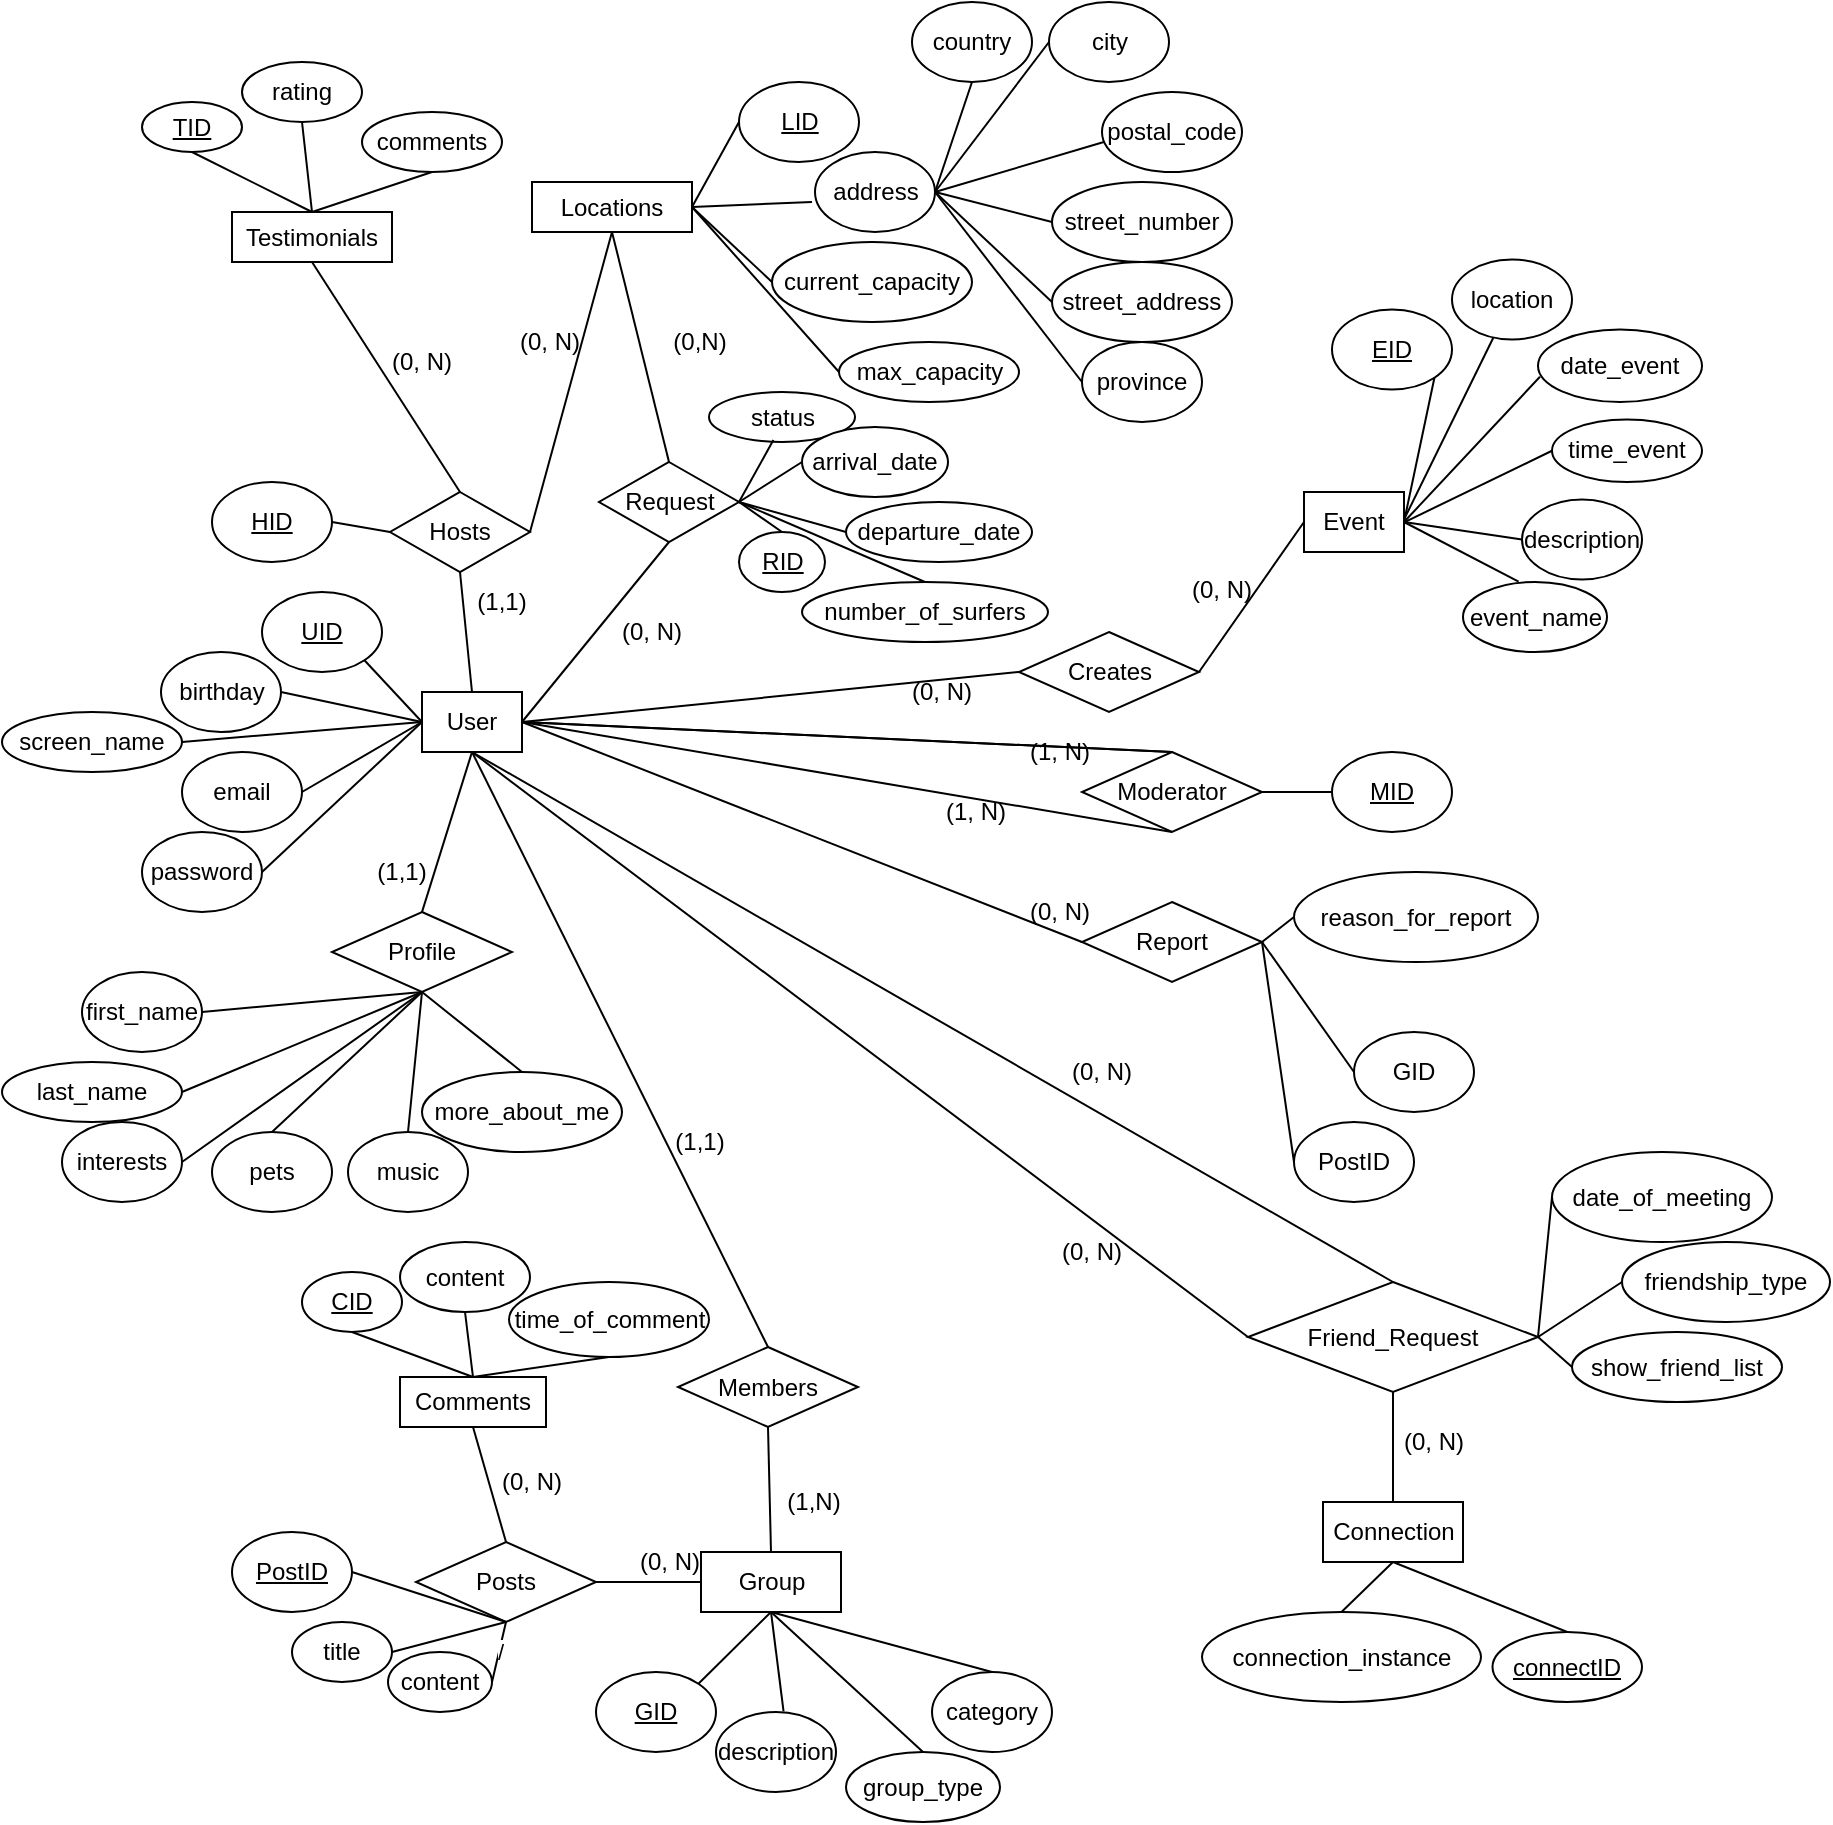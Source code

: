 <mxfile version="13.3.0" type="device"><diagram id="8YqoLV3buvxfe8l5wxrN" name="Page-1"><mxGraphModel dx="779" dy="412" grid="1" gridSize="10" guides="1" tooltips="1" connect="1" arrows="1" fold="1" page="1" pageScale="1" pageWidth="827" pageHeight="1169" math="0" shadow="0"><root><mxCell id="0"/><mxCell id="1" parent="0"/><mxCell id="iz74ZO_TneaZzvG2JPPe-1" value="User" style="rounded=0;whiteSpace=wrap;html=1;direction=west;" parent="1" vertex="1"><mxGeometry x="220" y="345" width="50" height="30" as="geometry"/></mxCell><mxCell id="iz74ZO_TneaZzvG2JPPe-2" value="&lt;u&gt;UID&lt;/u&gt;" style="ellipse;whiteSpace=wrap;html=1;" parent="1" vertex="1"><mxGeometry x="140" y="295" width="60" height="40" as="geometry"/></mxCell><mxCell id="iz74ZO_TneaZzvG2JPPe-3" value="password" style="ellipse;whiteSpace=wrap;html=1;" parent="1" vertex="1"><mxGeometry x="80" y="415" width="60" height="40" as="geometry"/></mxCell><mxCell id="iz74ZO_TneaZzvG2JPPe-5" value="email" style="ellipse;whiteSpace=wrap;html=1;" parent="1" vertex="1"><mxGeometry x="100" y="375" width="60" height="40" as="geometry"/></mxCell><mxCell id="iz74ZO_TneaZzvG2JPPe-6" value="birthday" style="ellipse;whiteSpace=wrap;html=1;" parent="1" vertex="1"><mxGeometry x="89.5" y="325" width="60" height="40" as="geometry"/></mxCell><mxCell id="iz74ZO_TneaZzvG2JPPe-7" value="screen_name" style="ellipse;whiteSpace=wrap;html=1;" parent="1" vertex="1"><mxGeometry x="10" y="355" width="90" height="30" as="geometry"/></mxCell><mxCell id="iz74ZO_TneaZzvG2JPPe-11" value="" style="endArrow=none;html=1;entryX=1;entryY=1;entryDx=0;entryDy=0;exitX=1;exitY=0.5;exitDx=0;exitDy=0;" parent="1" source="iz74ZO_TneaZzvG2JPPe-1" target="iz74ZO_TneaZzvG2JPPe-2" edge="1"><mxGeometry width="50" height="50" relative="1" as="geometry"><mxPoint x="109.5" y="-35" as="sourcePoint"/><mxPoint x="149.5" y="-85" as="targetPoint"/></mxGeometry></mxCell><mxCell id="iz74ZO_TneaZzvG2JPPe-13" value="" style="endArrow=none;html=1;entryX=1;entryY=0.5;entryDx=0;entryDy=0;exitX=1;exitY=0.5;exitDx=0;exitDy=0;" parent="1" source="iz74ZO_TneaZzvG2JPPe-1" target="iz74ZO_TneaZzvG2JPPe-7" edge="1"><mxGeometry width="50" height="50" relative="1" as="geometry"><mxPoint x="150" y="395" as="sourcePoint"/><mxPoint x="190" y="345" as="targetPoint"/></mxGeometry></mxCell><mxCell id="iz74ZO_TneaZzvG2JPPe-14" value="" style="endArrow=none;html=1;exitX=1;exitY=0.5;exitDx=0;exitDy=0;entryX=1;entryY=0.5;entryDx=0;entryDy=0;" parent="1" source="iz74ZO_TneaZzvG2JPPe-6" target="iz74ZO_TneaZzvG2JPPe-1" edge="1"><mxGeometry width="50" height="50" relative="1" as="geometry"><mxPoint x="210" y="465" as="sourcePoint"/><mxPoint x="260" y="415" as="targetPoint"/></mxGeometry></mxCell><mxCell id="iz74ZO_TneaZzvG2JPPe-15" value="" style="endArrow=none;html=1;exitX=1;exitY=0.5;exitDx=0;exitDy=0;entryX=1;entryY=0.5;entryDx=0;entryDy=0;" parent="1" source="iz74ZO_TneaZzvG2JPPe-3" target="iz74ZO_TneaZzvG2JPPe-1" edge="1"><mxGeometry width="50" height="50" relative="1" as="geometry"><mxPoint x="160" y="515" as="sourcePoint"/><mxPoint x="240" y="395" as="targetPoint"/></mxGeometry></mxCell><mxCell id="iz74ZO_TneaZzvG2JPPe-16" value="" style="endArrow=none;html=1;exitX=1;exitY=0.5;exitDx=0;exitDy=0;entryX=1;entryY=0.5;entryDx=0;entryDy=0;" parent="1" source="iz74ZO_TneaZzvG2JPPe-5" target="iz74ZO_TneaZzvG2JPPe-1" edge="1"><mxGeometry width="50" height="50" relative="1" as="geometry"><mxPoint x="150.0" y="445" as="sourcePoint"/><mxPoint x="240" y="395" as="targetPoint"/></mxGeometry></mxCell><mxCell id="iz74ZO_TneaZzvG2JPPe-17" value="Request" style="rhombus;whiteSpace=wrap;html=1;" parent="1" vertex="1"><mxGeometry x="308.5" y="230" width="70" height="40" as="geometry"/></mxCell><mxCell id="iz74ZO_TneaZzvG2JPPe-21" value="pets" style="ellipse;whiteSpace=wrap;html=1;" parent="1" vertex="1"><mxGeometry x="115" y="565" width="60" height="40" as="geometry"/></mxCell><mxCell id="iz74ZO_TneaZzvG2JPPe-22" value="interests" style="ellipse;whiteSpace=wrap;html=1;" parent="1" vertex="1"><mxGeometry x="40" y="560" width="60" height="40" as="geometry"/></mxCell><mxCell id="iz74ZO_TneaZzvG2JPPe-23" value="first_name" style="ellipse;whiteSpace=wrap;html=1;" parent="1" vertex="1"><mxGeometry x="50" y="485" width="60" height="40" as="geometry"/></mxCell><mxCell id="iz74ZO_TneaZzvG2JPPe-24" value="last_name" style="ellipse;whiteSpace=wrap;html=1;" parent="1" vertex="1"><mxGeometry x="10" y="530" width="90" height="30" as="geometry"/></mxCell><mxCell id="iz74ZO_TneaZzvG2JPPe-26" value="" style="endArrow=none;html=1;exitX=1;exitY=0.5;exitDx=0;exitDy=0;entryX=0.5;entryY=1;entryDx=0;entryDy=0;" parent="1" source="iz74ZO_TneaZzvG2JPPe-23" target="iz74ZO_TneaZzvG2JPPe-29" edge="1"><mxGeometry width="50" height="50" relative="1" as="geometry"><mxPoint x="190" y="695" as="sourcePoint"/><mxPoint x="155" y="560" as="targetPoint"/></mxGeometry></mxCell><mxCell id="iz74ZO_TneaZzvG2JPPe-27" value="" style="endArrow=none;html=1;exitX=0.5;exitY=0;exitDx=0;exitDy=0;entryX=0.5;entryY=1;entryDx=0;entryDy=0;" parent="1" source="iz74ZO_TneaZzvG2JPPe-21" target="iz74ZO_TneaZzvG2JPPe-29" edge="1"><mxGeometry width="50" height="50" relative="1" as="geometry"><mxPoint x="140" y="745" as="sourcePoint"/><mxPoint x="155" y="560" as="targetPoint"/></mxGeometry></mxCell><mxCell id="iz74ZO_TneaZzvG2JPPe-28" value="" style="endArrow=none;html=1;exitX=1;exitY=0.5;exitDx=0;exitDy=0;entryX=0.5;entryY=1;entryDx=0;entryDy=0;" parent="1" source="iz74ZO_TneaZzvG2JPPe-22" target="iz74ZO_TneaZzvG2JPPe-29" edge="1"><mxGeometry width="50" height="50" relative="1" as="geometry"><mxPoint x="130.0" y="675" as="sourcePoint"/><mxPoint x="155" y="560" as="targetPoint"/></mxGeometry></mxCell><mxCell id="iz74ZO_TneaZzvG2JPPe-29" value="Profile" style="rhombus;whiteSpace=wrap;html=1;" parent="1" vertex="1"><mxGeometry x="175" y="455" width="90" height="40" as="geometry"/></mxCell><mxCell id="iz74ZO_TneaZzvG2JPPe-30" value="more_about_me" style="ellipse;whiteSpace=wrap;html=1;" parent="1" vertex="1"><mxGeometry x="220" y="535" width="100" height="40" as="geometry"/></mxCell><mxCell id="iz74ZO_TneaZzvG2JPPe-31" value="music" style="ellipse;whiteSpace=wrap;html=1;" parent="1" vertex="1"><mxGeometry x="183" y="565" width="60" height="40" as="geometry"/></mxCell><mxCell id="iz74ZO_TneaZzvG2JPPe-32" value="" style="endArrow=none;html=1;exitX=0.5;exitY=0;exitDx=0;exitDy=0;entryX=0.5;entryY=1;entryDx=0;entryDy=0;" parent="1" source="iz74ZO_TneaZzvG2JPPe-30" target="iz74ZO_TneaZzvG2JPPe-29" edge="1"><mxGeometry width="50" height="50" relative="1" as="geometry"><mxPoint x="130" y="675" as="sourcePoint"/><mxPoint x="155" y="560" as="targetPoint"/></mxGeometry></mxCell><mxCell id="iz74ZO_TneaZzvG2JPPe-33" value="" style="endArrow=none;html=1;exitX=0.5;exitY=0;exitDx=0;exitDy=0;entryX=0.5;entryY=1;entryDx=0;entryDy=0;" parent="1" source="iz74ZO_TneaZzvG2JPPe-31" target="iz74ZO_TneaZzvG2JPPe-29" edge="1"><mxGeometry width="50" height="50" relative="1" as="geometry"><mxPoint x="140" y="685" as="sourcePoint"/><mxPoint x="155" y="560" as="targetPoint"/></mxGeometry></mxCell><mxCell id="iz74ZO_TneaZzvG2JPPe-35" value="" style="endArrow=none;html=1;exitX=1;exitY=0.5;exitDx=0;exitDy=0;entryX=0.5;entryY=1;entryDx=0;entryDy=0;" parent="1" source="iz74ZO_TneaZzvG2JPPe-24" target="iz74ZO_TneaZzvG2JPPe-29" edge="1"><mxGeometry width="50" height="50" relative="1" as="geometry"><mxPoint x="150" y="545" as="sourcePoint"/><mxPoint x="155" y="560" as="targetPoint"/></mxGeometry></mxCell><mxCell id="iz74ZO_TneaZzvG2JPPe-37" value="" style="endArrow=none;html=1;entryX=0.5;entryY=0;entryDx=0;entryDy=0;exitX=0.5;exitY=0;exitDx=0;exitDy=0;" parent="1" source="iz74ZO_TneaZzvG2JPPe-29" target="iz74ZO_TneaZzvG2JPPe-1" edge="1"><mxGeometry width="50" height="50" relative="1" as="geometry"><mxPoint x="430" y="425" as="sourcePoint"/><mxPoint x="480" y="375" as="targetPoint"/></mxGeometry></mxCell><mxCell id="iz74ZO_TneaZzvG2JPPe-47" value="Hosts" style="rhombus;whiteSpace=wrap;html=1;" parent="1" vertex="1"><mxGeometry x="204" y="245" width="70" height="40" as="geometry"/></mxCell><mxCell id="iz74ZO_TneaZzvG2JPPe-49" value="Locations" style="rounded=0;whiteSpace=wrap;html=1;direction=west;" parent="1" vertex="1"><mxGeometry x="275" y="90" width="80" height="25" as="geometry"/></mxCell><mxCell id="iz74ZO_TneaZzvG2JPPe-50" value="(0, N)" style="text;html=1;strokeColor=none;fillColor=none;align=center;verticalAlign=middle;whiteSpace=wrap;rounded=0;" parent="1" vertex="1"><mxGeometry x="263.5" y="160" width="40" height="20" as="geometry"/></mxCell><mxCell id="iz74ZO_TneaZzvG2JPPe-51" value="(1,1)" style="text;html=1;strokeColor=none;fillColor=none;align=center;verticalAlign=middle;whiteSpace=wrap;rounded=0;" parent="1" vertex="1"><mxGeometry x="190" y="425" width="40" height="20" as="geometry"/></mxCell><mxCell id="iz74ZO_TneaZzvG2JPPe-52" value="&lt;u&gt;LID&lt;br&gt;&lt;/u&gt;" style="ellipse;whiteSpace=wrap;html=1;" parent="1" vertex="1"><mxGeometry x="378.5" y="40" width="60" height="40" as="geometry"/></mxCell><mxCell id="iz74ZO_TneaZzvG2JPPe-54" value="address" style="ellipse;whiteSpace=wrap;html=1;" parent="1" vertex="1"><mxGeometry x="416.5" y="75" width="60" height="40" as="geometry"/></mxCell><mxCell id="iz74ZO_TneaZzvG2JPPe-55" value="city" style="ellipse;whiteSpace=wrap;html=1;" parent="1" vertex="1"><mxGeometry x="533.5" width="60" height="40" as="geometry"/></mxCell><mxCell id="iz74ZO_TneaZzvG2JPPe-56" value="postal_code" style="ellipse;whiteSpace=wrap;html=1;" parent="1" vertex="1"><mxGeometry x="560" y="45" width="70" height="40" as="geometry"/></mxCell><mxCell id="iz74ZO_TneaZzvG2JPPe-57" value="current_capacity" style="ellipse;whiteSpace=wrap;html=1;" parent="1" vertex="1"><mxGeometry x="395" y="120" width="100" height="40" as="geometry"/></mxCell><mxCell id="iz74ZO_TneaZzvG2JPPe-59" value="Testimonials" style="rounded=0;whiteSpace=wrap;html=1;direction=west;" parent="1" vertex="1"><mxGeometry x="125" y="105" width="80" height="25" as="geometry"/></mxCell><mxCell id="iz74ZO_TneaZzvG2JPPe-60" value="max_capacity" style="ellipse;whiteSpace=wrap;html=1;" parent="1" vertex="1"><mxGeometry x="428.5" y="170" width="90" height="30" as="geometry"/></mxCell><mxCell id="iz74ZO_TneaZzvG2JPPe-61" value="province" style="ellipse;whiteSpace=wrap;html=1;" parent="1" vertex="1"><mxGeometry x="550" y="170" width="60" height="40" as="geometry"/></mxCell><mxCell id="iz74ZO_TneaZzvG2JPPe-62" value="street_address" style="ellipse;whiteSpace=wrap;html=1;" parent="1" vertex="1"><mxGeometry x="535" y="130" width="90" height="40" as="geometry"/></mxCell><mxCell id="iz74ZO_TneaZzvG2JPPe-63" value="street_number" style="ellipse;whiteSpace=wrap;html=1;" parent="1" vertex="1"><mxGeometry x="535" y="90" width="90" height="40" as="geometry"/></mxCell><mxCell id="iz74ZO_TneaZzvG2JPPe-64" value="" style="endArrow=none;html=1;entryX=0;entryY=0.5;entryDx=0;entryDy=0;exitX=1;exitY=0.5;exitDx=0;exitDy=0;" parent="1" source="iz74ZO_TneaZzvG2JPPe-54" target="iz74ZO_TneaZzvG2JPPe-55" edge="1"><mxGeometry width="50" height="50" relative="1" as="geometry"><mxPoint x="490" y="135" as="sourcePoint"/><mxPoint x="385" y="130" as="targetPoint"/></mxGeometry></mxCell><mxCell id="iz74ZO_TneaZzvG2JPPe-65" value="" style="endArrow=none;html=1;exitX=0;exitY=0.5;exitDx=0;exitDy=0;entryX=1;entryY=0.5;entryDx=0;entryDy=0;" parent="1" source="iz74ZO_TneaZzvG2JPPe-63" target="iz74ZO_TneaZzvG2JPPe-54" edge="1"><mxGeometry width="50" height="50" relative="1" as="geometry"><mxPoint x="410" y="210" as="sourcePoint"/><mxPoint x="475" y="100" as="targetPoint"/></mxGeometry></mxCell><mxCell id="iz74ZO_TneaZzvG2JPPe-66" value="" style="endArrow=none;html=1;exitX=0.013;exitY=0.626;exitDx=0;exitDy=0;entryX=1;entryY=0.5;entryDx=0;entryDy=0;exitPerimeter=0;" parent="1" source="iz74ZO_TneaZzvG2JPPe-56" target="iz74ZO_TneaZzvG2JPPe-54" edge="1"><mxGeometry width="50" height="50" relative="1" as="geometry"><mxPoint x="410" y="160" as="sourcePoint"/><mxPoint x="490" y="135" as="targetPoint"/></mxGeometry></mxCell><mxCell id="iz74ZO_TneaZzvG2JPPe-70" value="" style="endArrow=none;html=1;exitX=1;exitY=0.5;exitDx=0;exitDy=0;entryX=0;entryY=0.5;entryDx=0;entryDy=0;" parent="1" source="iz74ZO_TneaZzvG2JPPe-54" target="iz74ZO_TneaZzvG2JPPe-62" edge="1"><mxGeometry width="50" height="50" relative="1" as="geometry"><mxPoint x="410" y="210" as="sourcePoint"/><mxPoint x="490" y="135" as="targetPoint"/></mxGeometry></mxCell><mxCell id="iz74ZO_TneaZzvG2JPPe-71" value="" style="endArrow=none;html=1;exitX=1;exitY=0.5;exitDx=0;exitDy=0;entryX=0;entryY=0.5;entryDx=0;entryDy=0;" parent="1" source="iz74ZO_TneaZzvG2JPPe-54" target="iz74ZO_TneaZzvG2JPPe-61" edge="1"><mxGeometry width="50" height="50" relative="1" as="geometry"><mxPoint x="410" y="210" as="sourcePoint"/><mxPoint x="490" y="135" as="targetPoint"/></mxGeometry></mxCell><mxCell id="iz74ZO_TneaZzvG2JPPe-72" value="" style="endArrow=none;html=1;exitX=0;exitY=0.5;exitDx=0;exitDy=0;" parent="1" source="iz74ZO_TneaZzvG2JPPe-49" edge="1"><mxGeometry width="50" height="50" relative="1" as="geometry"><mxPoint x="345" y="150" as="sourcePoint"/><mxPoint x="415" y="100" as="targetPoint"/></mxGeometry></mxCell><mxCell id="iz74ZO_TneaZzvG2JPPe-73" value="" style="endArrow=none;html=1;exitX=0;exitY=0.5;exitDx=0;exitDy=0;entryX=0;entryY=0.5;entryDx=0;entryDy=0;" parent="1" source="iz74ZO_TneaZzvG2JPPe-49" target="iz74ZO_TneaZzvG2JPPe-52" edge="1"><mxGeometry width="50" height="50" relative="1" as="geometry"><mxPoint x="345" y="150" as="sourcePoint"/><mxPoint x="415" y="100" as="targetPoint"/></mxGeometry></mxCell><mxCell id="iz74ZO_TneaZzvG2JPPe-75" value="" style="endArrow=none;html=1;exitX=0;exitY=0.5;exitDx=0;exitDy=0;entryX=0;entryY=0.5;entryDx=0;entryDy=0;" parent="1" source="iz74ZO_TneaZzvG2JPPe-49" target="iz74ZO_TneaZzvG2JPPe-57" edge="1"><mxGeometry width="50" height="50" relative="1" as="geometry"><mxPoint x="345" y="150" as="sourcePoint"/><mxPoint x="415" y="100" as="targetPoint"/></mxGeometry></mxCell><mxCell id="iz74ZO_TneaZzvG2JPPe-76" value="" style="endArrow=none;html=1;exitX=0;exitY=0.5;exitDx=0;exitDy=0;entryX=0;entryY=0.5;entryDx=0;entryDy=0;" parent="1" source="iz74ZO_TneaZzvG2JPPe-49" target="iz74ZO_TneaZzvG2JPPe-60" edge="1"><mxGeometry width="50" height="50" relative="1" as="geometry"><mxPoint x="345" y="150" as="sourcePoint"/><mxPoint x="377" y="200" as="targetPoint"/></mxGeometry></mxCell><mxCell id="iz74ZO_TneaZzvG2JPPe-77" value="" style="endArrow=none;html=1;exitX=1;exitY=0.5;exitDx=0;exitDy=0;entryX=0.5;entryY=0;entryDx=0;entryDy=0;" parent="1" source="iz74ZO_TneaZzvG2JPPe-47" target="iz74ZO_TneaZzvG2JPPe-49" edge="1"><mxGeometry width="50" height="50" relative="1" as="geometry"><mxPoint x="479.5" y="-135" as="sourcePoint"/><mxPoint x="529.5" y="-185" as="targetPoint"/></mxGeometry></mxCell><mxCell id="iz74ZO_TneaZzvG2JPPe-78" value="" style="endArrow=none;html=1;exitX=0.5;exitY=1;exitDx=0;exitDy=0;entryX=0.5;entryY=1;entryDx=0;entryDy=0;" parent="1" source="iz74ZO_TneaZzvG2JPPe-1" target="iz74ZO_TneaZzvG2JPPe-47" edge="1"><mxGeometry width="50" height="50" relative="1" as="geometry"><mxPoint x="289.5" y="-335" as="sourcePoint"/><mxPoint x="339.5" y="-385" as="targetPoint"/></mxGeometry></mxCell><mxCell id="iz74ZO_TneaZzvG2JPPe-86" value="" style="endArrow=none;html=1;entryX=0.5;entryY=0;entryDx=0;entryDy=0;exitX=0.5;exitY=0;exitDx=0;exitDy=0;" parent="1" source="iz74ZO_TneaZzvG2JPPe-47" target="iz74ZO_TneaZzvG2JPPe-59" edge="1"><mxGeometry width="50" height="50" relative="1" as="geometry"><mxPoint x="180" y="180" as="sourcePoint"/><mxPoint x="230" y="130" as="targetPoint"/></mxGeometry></mxCell><mxCell id="iz74ZO_TneaZzvG2JPPe-87" value="(0, N)" style="text;html=1;strokeColor=none;fillColor=none;align=center;verticalAlign=middle;whiteSpace=wrap;rounded=0;" parent="1" vertex="1"><mxGeometry x="200" y="170" width="40" height="20" as="geometry"/></mxCell><mxCell id="iz74ZO_TneaZzvG2JPPe-88" value="" style="endArrow=none;html=1;exitX=0.5;exitY=1;exitDx=0;exitDy=0;entryX=0.5;entryY=1;entryDx=0;entryDy=0;" parent="1" source="iz74ZO_TneaZzvG2JPPe-59" target="iz74ZO_TneaZzvG2JPPe-92" edge="1"><mxGeometry width="50" height="50" relative="1" as="geometry"><mxPoint x="340" y="35" as="sourcePoint"/><mxPoint x="390" y="-15" as="targetPoint"/></mxGeometry></mxCell><mxCell id="iz74ZO_TneaZzvG2JPPe-91" value="comments" style="ellipse;whiteSpace=wrap;html=1;" parent="1" vertex="1"><mxGeometry x="190" y="55" width="70" height="30" as="geometry"/></mxCell><mxCell id="iz74ZO_TneaZzvG2JPPe-92" value="rating" style="ellipse;whiteSpace=wrap;html=1;" parent="1" vertex="1"><mxGeometry x="130" y="30" width="60" height="30" as="geometry"/></mxCell><mxCell id="iz74ZO_TneaZzvG2JPPe-93" value="&lt;u&gt;TID&lt;/u&gt;" style="ellipse;whiteSpace=wrap;html=1;" parent="1" vertex="1"><mxGeometry x="80" y="50" width="50" height="25" as="geometry"/></mxCell><mxCell id="iz74ZO_TneaZzvG2JPPe-94" value="" style="endArrow=none;html=1;exitX=0.5;exitY=1;exitDx=0;exitDy=0;entryX=0.5;entryY=1;entryDx=0;entryDy=0;" parent="1" source="iz74ZO_TneaZzvG2JPPe-59" target="iz74ZO_TneaZzvG2JPPe-93" edge="1"><mxGeometry width="50" height="50" relative="1" as="geometry"><mxPoint x="340" y="35" as="sourcePoint"/><mxPoint x="390" y="-15" as="targetPoint"/></mxGeometry></mxCell><mxCell id="iz74ZO_TneaZzvG2JPPe-95" value="" style="endArrow=none;html=1;exitX=0.5;exitY=1;exitDx=0;exitDy=0;entryX=0.5;entryY=1;entryDx=0;entryDy=0;" parent="1" source="iz74ZO_TneaZzvG2JPPe-59" target="iz74ZO_TneaZzvG2JPPe-91" edge="1"><mxGeometry width="50" height="50" relative="1" as="geometry"><mxPoint x="340" y="35" as="sourcePoint"/><mxPoint x="390" y="-15" as="targetPoint"/></mxGeometry></mxCell><mxCell id="iz74ZO_TneaZzvG2JPPe-96" value="" style="endArrow=none;html=1;exitX=0.5;exitY=0;exitDx=0;exitDy=0;entryX=0.5;entryY=0;entryDx=0;entryDy=0;" parent="1" source="iz74ZO_TneaZzvG2JPPe-17" target="iz74ZO_TneaZzvG2JPPe-49" edge="1"><mxGeometry width="50" height="50" relative="1" as="geometry"><mxPoint x="519.5" y="120" as="sourcePoint"/><mxPoint x="569.5" y="70" as="targetPoint"/></mxGeometry></mxCell><mxCell id="iz74ZO_TneaZzvG2JPPe-97" value="" style="endArrow=none;html=1;exitX=0;exitY=0.5;exitDx=0;exitDy=0;entryX=0.5;entryY=1;entryDx=0;entryDy=0;" parent="1" source="iz74ZO_TneaZzvG2JPPe-1" target="iz74ZO_TneaZzvG2JPPe-17" edge="1"><mxGeometry width="50" height="50" relative="1" as="geometry"><mxPoint x="220" y="370" as="sourcePoint"/><mxPoint x="524.5" y="-97.5" as="targetPoint"/></mxGeometry></mxCell><mxCell id="iz74ZO_TneaZzvG2JPPe-98" value="(0,N)" style="text;html=1;strokeColor=none;fillColor=none;align=center;verticalAlign=middle;whiteSpace=wrap;rounded=0;" parent="1" vertex="1"><mxGeometry x="338.5" y="160" width="40" height="20" as="geometry"/></mxCell><mxCell id="iz74ZO_TneaZzvG2JPPe-99" value="(0, N)" style="text;html=1;strokeColor=none;fillColor=none;align=center;verticalAlign=middle;whiteSpace=wrap;rounded=0;" parent="1" vertex="1"><mxGeometry x="315" y="305" width="40" height="20" as="geometry"/></mxCell><mxCell id="iz74ZO_TneaZzvG2JPPe-100" value="&lt;u&gt;RID&lt;br&gt;&lt;/u&gt;" style="ellipse;whiteSpace=wrap;html=1;" parent="1" vertex="1"><mxGeometry x="378.5" y="265" width="43" height="30" as="geometry"/></mxCell><mxCell id="iz74ZO_TneaZzvG2JPPe-101" value="GID" style="ellipse;whiteSpace=wrap;html=1;" parent="1" vertex="1"><mxGeometry x="686" y="515" width="60" height="40" as="geometry"/></mxCell><mxCell id="iz74ZO_TneaZzvG2JPPe-102" value="number_of_surfers" style="ellipse;whiteSpace=wrap;html=1;" parent="1" vertex="1"><mxGeometry x="410" y="290" width="123" height="30" as="geometry"/></mxCell><mxCell id="iz74ZO_TneaZzvG2JPPe-103" value="status" style="ellipse;whiteSpace=wrap;html=1;" parent="1" vertex="1"><mxGeometry x="363.5" y="195" width="73" height="25" as="geometry"/></mxCell><mxCell id="iz74ZO_TneaZzvG2JPPe-104" value="departure_date" style="ellipse;whiteSpace=wrap;html=1;" parent="1" vertex="1"><mxGeometry x="432" y="250" width="93" height="30" as="geometry"/></mxCell><mxCell id="iz74ZO_TneaZzvG2JPPe-105" value="arrival_date" style="ellipse;whiteSpace=wrap;html=1;" parent="1" vertex="1"><mxGeometry x="410" y="212.5" width="73" height="35" as="geometry"/></mxCell><mxCell id="iz74ZO_TneaZzvG2JPPe-106" value="" style="endArrow=none;html=1;entryX=0;entryY=0.5;entryDx=0;entryDy=0;exitX=1;exitY=0.5;exitDx=0;exitDy=0;" parent="1" source="iz74ZO_TneaZzvG2JPPe-17" target="iz74ZO_TneaZzvG2JPPe-105" edge="1"><mxGeometry width="50" height="50" relative="1" as="geometry"><mxPoint x="376" y="230" as="sourcePoint"/><mxPoint x="493.5" y="255" as="targetPoint"/></mxGeometry></mxCell><mxCell id="iz74ZO_TneaZzvG2JPPe-107" value="" style="endArrow=none;html=1;exitX=1;exitY=0.5;exitDx=0;exitDy=0;entryX=0;entryY=0.5;entryDx=0;entryDy=0;" parent="1" source="iz74ZO_TneaZzvG2JPPe-17" target="iz74ZO_TneaZzvG2JPPe-104" edge="1"><mxGeometry width="50" height="50" relative="1" as="geometry"><mxPoint x="463.5" y="152.5" as="sourcePoint"/><mxPoint x="493.5" y="255" as="targetPoint"/></mxGeometry></mxCell><mxCell id="iz74ZO_TneaZzvG2JPPe-108" value="" style="endArrow=none;html=1;exitX=1;exitY=0.5;exitDx=0;exitDy=0;entryX=0.5;entryY=0;entryDx=0;entryDy=0;" parent="1" source="iz74ZO_TneaZzvG2JPPe-17" target="iz74ZO_TneaZzvG2JPPe-102" edge="1"><mxGeometry width="50" height="50" relative="1" as="geometry"><mxPoint x="463.5" y="152.5" as="sourcePoint"/><mxPoint x="493.5" y="255" as="targetPoint"/></mxGeometry></mxCell><mxCell id="iz74ZO_TneaZzvG2JPPe-109" value="" style="endArrow=none;html=1;exitX=1;exitY=0.5;exitDx=0;exitDy=0;entryX=0.5;entryY=0;entryDx=0;entryDy=0;" parent="1" source="iz74ZO_TneaZzvG2JPPe-17" target="iz74ZO_TneaZzvG2JPPe-100" edge="1"><mxGeometry width="50" height="50" relative="1" as="geometry"><mxPoint x="463.5" y="152.5" as="sourcePoint"/><mxPoint x="493.5" y="255" as="targetPoint"/></mxGeometry></mxCell><mxCell id="iz74ZO_TneaZzvG2JPPe-113" value="" style="endArrow=none;html=1;exitX=1;exitY=0.5;exitDx=0;exitDy=0;entryX=0.441;entryY=0.962;entryDx=0;entryDy=0;entryPerimeter=0;" parent="1" source="iz74ZO_TneaZzvG2JPPe-17" target="iz74ZO_TneaZzvG2JPPe-103" edge="1"><mxGeometry width="50" height="50" relative="1" as="geometry"><mxPoint x="463.5" y="152.5" as="sourcePoint"/><mxPoint x="493.5" y="255" as="targetPoint"/></mxGeometry></mxCell><mxCell id="iz74ZO_TneaZzvG2JPPe-119" value="(1,1)" style="text;html=1;strokeColor=none;fillColor=none;align=center;verticalAlign=middle;whiteSpace=wrap;rounded=0;" parent="1" vertex="1"><mxGeometry x="240" y="290" width="40" height="20" as="geometry"/></mxCell><mxCell id="iz74ZO_TneaZzvG2JPPe-126" value="&lt;u&gt;EID&lt;/u&gt;" style="ellipse;whiteSpace=wrap;html=1;" parent="1" vertex="1"><mxGeometry x="675" y="153.75" width="60" height="40" as="geometry"/></mxCell><mxCell id="iz74ZO_TneaZzvG2JPPe-127" value="date_event" style="ellipse;whiteSpace=wrap;html=1;" parent="1" vertex="1"><mxGeometry x="778" y="163.75" width="82" height="36.25" as="geometry"/></mxCell><mxCell id="iz74ZO_TneaZzvG2JPPe-128" value="description" style="ellipse;whiteSpace=wrap;html=1;" parent="1" vertex="1"><mxGeometry x="770" y="248.75" width="60" height="40" as="geometry"/></mxCell><mxCell id="iz74ZO_TneaZzvG2JPPe-129" value="location" style="ellipse;whiteSpace=wrap;html=1;" parent="1" vertex="1"><mxGeometry x="735" y="128.75" width="60" height="40" as="geometry"/></mxCell><mxCell id="iz74ZO_TneaZzvG2JPPe-130" value="time_event" style="ellipse;whiteSpace=wrap;html=1;" parent="1" vertex="1"><mxGeometry x="785" y="208.75" width="75" height="31.25" as="geometry"/></mxCell><mxCell id="iz74ZO_TneaZzvG2JPPe-131" value="" style="endArrow=none;html=1;entryX=1;entryY=1;entryDx=0;entryDy=0;exitX=0;exitY=0.5;exitDx=0;exitDy=0;" parent="1" source="L9S63EaqobGm0liOV_Sg-34" target="iz74ZO_TneaZzvG2JPPe-126" edge="1"><mxGeometry width="50" height="50" relative="1" as="geometry"><mxPoint x="750" y="258.75" as="sourcePoint"/><mxPoint x="688" y="183.75" as="targetPoint"/></mxGeometry></mxCell><mxCell id="iz74ZO_TneaZzvG2JPPe-132" value="" style="endArrow=none;html=1;exitX=0.016;exitY=0.487;exitDx=0;exitDy=0;exitPerimeter=0;" parent="1" source="L9S63EaqobGm0liOV_Sg-34" target="iz74ZO_TneaZzvG2JPPe-129" edge="1"><mxGeometry width="50" height="50" relative="1" as="geometry"><mxPoint x="750" y="258.75" as="sourcePoint"/><mxPoint x="688" y="183.75" as="targetPoint"/></mxGeometry></mxCell><mxCell id="iz74ZO_TneaZzvG2JPPe-133" value="" style="endArrow=none;html=1;entryX=0.012;entryY=0.652;entryDx=0;entryDy=0;exitX=0;exitY=0.5;exitDx=0;exitDy=0;entryPerimeter=0;" parent="1" source="L9S63EaqobGm0liOV_Sg-34" target="iz74ZO_TneaZzvG2JPPe-127" edge="1"><mxGeometry width="50" height="50" relative="1" as="geometry"><mxPoint x="750" y="258.75" as="sourcePoint"/><mxPoint x="688" y="183.75" as="targetPoint"/></mxGeometry></mxCell><mxCell id="iz74ZO_TneaZzvG2JPPe-134" value="" style="endArrow=none;html=1;entryX=0;entryY=0.5;entryDx=0;entryDy=0;exitX=0.024;exitY=0.474;exitDx=0;exitDy=0;exitPerimeter=0;" parent="1" source="L9S63EaqobGm0liOV_Sg-34" target="iz74ZO_TneaZzvG2JPPe-130" edge="1"><mxGeometry width="50" height="50" relative="1" as="geometry"><mxPoint x="750" y="258.75" as="sourcePoint"/><mxPoint x="688" y="183.75" as="targetPoint"/></mxGeometry></mxCell><mxCell id="iz74ZO_TneaZzvG2JPPe-136" value="" style="endArrow=none;html=1;entryX=0;entryY=0.5;entryDx=0;entryDy=0;exitX=0;exitY=0.5;exitDx=0;exitDy=0;" parent="1" source="L9S63EaqobGm0liOV_Sg-34" target="iz74ZO_TneaZzvG2JPPe-128" edge="1"><mxGeometry width="50" height="50" relative="1" as="geometry"><mxPoint x="740" y="259" as="sourcePoint"/><mxPoint x="688" y="183.75" as="targetPoint"/></mxGeometry></mxCell><mxCell id="iz74ZO_TneaZzvG2JPPe-140" value="&lt;u&gt;GID&lt;/u&gt;" style="ellipse;whiteSpace=wrap;html=1;" parent="1" vertex="1"><mxGeometry x="307" y="835" width="60" height="40" as="geometry"/></mxCell><mxCell id="iz74ZO_TneaZzvG2JPPe-141" value="category" style="ellipse;whiteSpace=wrap;html=1;" parent="1" vertex="1"><mxGeometry x="475" y="835" width="60" height="40" as="geometry"/></mxCell><mxCell id="iz74ZO_TneaZzvG2JPPe-142" value="group_type" style="ellipse;whiteSpace=wrap;html=1;" parent="1" vertex="1"><mxGeometry x="432" y="875" width="77" height="35" as="geometry"/></mxCell><mxCell id="iz74ZO_TneaZzvG2JPPe-143" value="description" style="ellipse;whiteSpace=wrap;html=1;" parent="1" vertex="1"><mxGeometry x="367" y="855" width="60" height="40" as="geometry"/></mxCell><mxCell id="iz74ZO_TneaZzvG2JPPe-144" value="Group" style="rounded=0;whiteSpace=wrap;html=1;direction=west;" parent="1" vertex="1"><mxGeometry x="359.5" y="775" width="70" height="30" as="geometry"/></mxCell><mxCell id="iz74ZO_TneaZzvG2JPPe-145" value="" style="endArrow=none;html=1;exitX=0.5;exitY=0;exitDx=0;exitDy=0;entryX=1;entryY=0;entryDx=0;entryDy=0;" parent="1" source="iz74ZO_TneaZzvG2JPPe-144" target="iz74ZO_TneaZzvG2JPPe-140" edge="1"><mxGeometry width="50" height="50" relative="1" as="geometry"><mxPoint x="435" y="775" as="sourcePoint"/><mxPoint x="485" y="725" as="targetPoint"/></mxGeometry></mxCell><mxCell id="iz74ZO_TneaZzvG2JPPe-146" value="" style="endArrow=none;html=1;exitX=0.5;exitY=0;exitDx=0;exitDy=0;entryX=0.563;entryY=-0.008;entryDx=0;entryDy=0;entryPerimeter=0;" parent="1" source="iz74ZO_TneaZzvG2JPPe-144" target="iz74ZO_TneaZzvG2JPPe-143" edge="1"><mxGeometry width="50" height="50" relative="1" as="geometry"><mxPoint x="435" y="775" as="sourcePoint"/><mxPoint x="485" y="725" as="targetPoint"/></mxGeometry></mxCell><mxCell id="iz74ZO_TneaZzvG2JPPe-147" value="" style="endArrow=none;html=1;exitX=0.5;exitY=0;exitDx=0;exitDy=0;entryX=0.5;entryY=0;entryDx=0;entryDy=0;" parent="1" source="iz74ZO_TneaZzvG2JPPe-144" target="iz74ZO_TneaZzvG2JPPe-142" edge="1"><mxGeometry width="50" height="50" relative="1" as="geometry"><mxPoint x="435" y="775" as="sourcePoint"/><mxPoint x="485" y="725" as="targetPoint"/></mxGeometry></mxCell><mxCell id="iz74ZO_TneaZzvG2JPPe-148" value="" style="endArrow=none;html=1;exitX=0.5;exitY=0;exitDx=0;exitDy=0;entryX=0.5;entryY=0;entryDx=0;entryDy=0;" parent="1" source="iz74ZO_TneaZzvG2JPPe-144" target="iz74ZO_TneaZzvG2JPPe-141" edge="1"><mxGeometry width="50" height="50" relative="1" as="geometry"><mxPoint x="435" y="775" as="sourcePoint"/><mxPoint x="485" y="725" as="targetPoint"/></mxGeometry></mxCell><mxCell id="iz74ZO_TneaZzvG2JPPe-149" value="Members" style="rhombus;whiteSpace=wrap;html=1;" parent="1" vertex="1"><mxGeometry x="348" y="672.5" width="90" height="40" as="geometry"/></mxCell><mxCell id="iz74ZO_TneaZzvG2JPPe-150" value="" style="endArrow=none;html=1;entryX=0.5;entryY=1;entryDx=0;entryDy=0;exitX=0.5;exitY=1;exitDx=0;exitDy=0;" parent="1" source="iz74ZO_TneaZzvG2JPPe-144" target="iz74ZO_TneaZzvG2JPPe-149" edge="1"><mxGeometry width="50" height="50" relative="1" as="geometry"><mxPoint x="415" y="775" as="sourcePoint"/><mxPoint x="440" y="715" as="targetPoint"/></mxGeometry></mxCell><mxCell id="iz74ZO_TneaZzvG2JPPe-151" value="(1,N)" style="text;html=1;strokeColor=none;fillColor=none;align=center;verticalAlign=middle;whiteSpace=wrap;rounded=0;" parent="1" vertex="1"><mxGeometry x="396" y="740" width="40" height="20" as="geometry"/></mxCell><mxCell id="iz74ZO_TneaZzvG2JPPe-152" value="Posts" style="rhombus;whiteSpace=wrap;html=1;" parent="1" vertex="1"><mxGeometry x="217" y="770" width="90" height="40" as="geometry"/></mxCell><mxCell id="iz74ZO_TneaZzvG2JPPe-153" value="" style="endArrow=none;html=1;entryX=1;entryY=0.5;entryDx=0;entryDy=0;exitX=1;exitY=0.5;exitDx=0;exitDy=0;" parent="1" source="iz74ZO_TneaZzvG2JPPe-144" target="iz74ZO_TneaZzvG2JPPe-152" edge="1"><mxGeometry width="50" height="50" relative="1" as="geometry"><mxPoint x="425" y="785" as="sourcePoint"/><mxPoint x="425" y="725" as="targetPoint"/></mxGeometry></mxCell><mxCell id="iz74ZO_TneaZzvG2JPPe-154" value="(0, N)" style="text;html=1;strokeColor=none;fillColor=none;align=center;verticalAlign=middle;whiteSpace=wrap;rounded=0;" parent="1" vertex="1"><mxGeometry x="323.5" y="770" width="40" height="20" as="geometry"/></mxCell><mxCell id="iz74ZO_TneaZzvG2JPPe-155" value="title" style="ellipse;whiteSpace=wrap;html=1;" parent="1" vertex="1"><mxGeometry x="155" y="810" width="50" height="30" as="geometry"/></mxCell><mxCell id="iz74ZO_TneaZzvG2JPPe-156" value="content" style="ellipse;whiteSpace=wrap;html=1;" parent="1" vertex="1"><mxGeometry x="203" y="825" width="52" height="30" as="geometry"/></mxCell><mxCell id="iz74ZO_TneaZzvG2JPPe-157" value="&lt;u&gt;PostID&lt;/u&gt;" style="ellipse;whiteSpace=wrap;html=1;" parent="1" vertex="1"><mxGeometry x="125" y="765" width="60" height="40" as="geometry"/></mxCell><mxCell id="iz74ZO_TneaZzvG2JPPe-158" value="Comments" style="rounded=0;whiteSpace=wrap;html=1;direction=west;" parent="1" vertex="1"><mxGeometry x="209" y="687.5" width="73" height="25" as="geometry"/></mxCell><mxCell id="iz74ZO_TneaZzvG2JPPe-159" value="(0, N)" style="text;html=1;strokeColor=none;fillColor=none;align=center;verticalAlign=middle;whiteSpace=wrap;rounded=0;" parent="1" vertex="1"><mxGeometry x="255" y="730" width="40" height="20" as="geometry"/></mxCell><mxCell id="iz74ZO_TneaZzvG2JPPe-160" value="" style="endArrow=none;html=1;exitX=0.5;exitY=0;exitDx=0;exitDy=0;entryX=0.5;entryY=0;entryDx=0;entryDy=0;" parent="1" source="iz74ZO_TneaZzvG2JPPe-152" target="iz74ZO_TneaZzvG2JPPe-158" edge="1"><mxGeometry width="50" height="50" relative="1" as="geometry"><mxPoint x="315" y="625" as="sourcePoint"/><mxPoint x="365" y="575" as="targetPoint"/></mxGeometry></mxCell><mxCell id="iz74ZO_TneaZzvG2JPPe-162" value="event_name" style="ellipse;whiteSpace=wrap;html=1;" parent="1" vertex="1"><mxGeometry x="740.5" y="290" width="72" height="35" as="geometry"/></mxCell><mxCell id="iz74ZO_TneaZzvG2JPPe-163" value="" style="endArrow=none;html=1;entryX=0.386;entryY=-0.004;entryDx=0;entryDy=0;exitX=0;exitY=0.5;exitDx=0;exitDy=0;entryPerimeter=0;" parent="1" source="L9S63EaqobGm0liOV_Sg-34" target="iz74ZO_TneaZzvG2JPPe-162" edge="1"><mxGeometry width="50" height="50" relative="1" as="geometry"><mxPoint x="750" y="258.75" as="sourcePoint"/><mxPoint x="688" y="183.75" as="targetPoint"/></mxGeometry></mxCell><mxCell id="L9S63EaqobGm0liOV_Sg-1" value="" style="endArrow=none;html=1;entryX=0.5;entryY=1;entryDx=0;entryDy=0;exitX=1;exitY=0.5;exitDx=0;exitDy=0;" parent="1" source="iz74ZO_TneaZzvG2JPPe-157" target="iz74ZO_TneaZzvG2JPPe-152" edge="1"><mxGeometry width="50" height="50" relative="1" as="geometry"><mxPoint x="-55" y="665" as="sourcePoint"/><mxPoint x="-5" y="615" as="targetPoint"/></mxGeometry></mxCell><mxCell id="L9S63EaqobGm0liOV_Sg-2" value="" style="endArrow=none;html=1;entryX=0.5;entryY=1;entryDx=0;entryDy=0;exitX=1;exitY=0.5;exitDx=0;exitDy=0;" parent="1" source="iz74ZO_TneaZzvG2JPPe-155" target="iz74ZO_TneaZzvG2JPPe-152" edge="1"><mxGeometry width="50" height="50" relative="1" as="geometry"><mxPoint x="-55" y="665" as="sourcePoint"/><mxPoint x="-5" y="615" as="targetPoint"/></mxGeometry></mxCell><mxCell id="L9S63EaqobGm0liOV_Sg-3" value="/" style="endArrow=none;html=1;entryX=0.5;entryY=1;entryDx=0;entryDy=0;exitX=1;exitY=0.5;exitDx=0;exitDy=0;" parent="1" source="iz74ZO_TneaZzvG2JPPe-156" target="iz74ZO_TneaZzvG2JPPe-152" edge="1"><mxGeometry width="50" height="50" relative="1" as="geometry"><mxPoint x="-55" y="665" as="sourcePoint"/><mxPoint x="-5" y="615" as="targetPoint"/></mxGeometry></mxCell><mxCell id="L9S63EaqobGm0liOV_Sg-6" value="content" style="ellipse;whiteSpace=wrap;html=1;" parent="1" vertex="1"><mxGeometry x="209" y="620" width="65" height="35" as="geometry"/></mxCell><mxCell id="L9S63EaqobGm0liOV_Sg-7" value="&lt;u&gt;CID&lt;/u&gt;" style="ellipse;whiteSpace=wrap;html=1;" parent="1" vertex="1"><mxGeometry x="160" y="635" width="50" height="30" as="geometry"/></mxCell><mxCell id="L9S63EaqobGm0liOV_Sg-8" value="" style="endArrow=none;html=1;exitX=0.5;exitY=1;exitDx=0;exitDy=0;entryX=0.5;entryY=1;entryDx=0;entryDy=0;" parent="1" source="iz74ZO_TneaZzvG2JPPe-158" target="L9S63EaqobGm0liOV_Sg-6" edge="1"><mxGeometry width="50" height="50" relative="1" as="geometry"><mxPoint x="208.5" y="670" as="sourcePoint"/><mxPoint x="258.5" y="620" as="targetPoint"/></mxGeometry></mxCell><mxCell id="L9S63EaqobGm0liOV_Sg-9" value="" style="endArrow=none;html=1;exitX=0.5;exitY=1;exitDx=0;exitDy=0;entryX=0.5;entryY=1;entryDx=0;entryDy=0;" parent="1" source="iz74ZO_TneaZzvG2JPPe-158" target="L9S63EaqobGm0liOV_Sg-7" edge="1"><mxGeometry width="50" height="50" relative="1" as="geometry"><mxPoint x="208.5" y="670" as="sourcePoint"/><mxPoint x="258.5" y="620" as="targetPoint"/></mxGeometry></mxCell><mxCell id="L9S63EaqobGm0liOV_Sg-10" value="Moderator" style="rhombus;whiteSpace=wrap;html=1;" parent="1" vertex="1"><mxGeometry x="550" y="375" width="90" height="40" as="geometry"/></mxCell><mxCell id="L9S63EaqobGm0liOV_Sg-11" value="" style="endArrow=none;html=1;exitX=0;exitY=0.5;exitDx=0;exitDy=0;entryX=0.5;entryY=0;entryDx=0;entryDy=0;" parent="1" source="iz74ZO_TneaZzvG2JPPe-1" target="L9S63EaqobGm0liOV_Sg-10" edge="1"><mxGeometry width="50" height="50" relative="1" as="geometry"><mxPoint x="370" y="440" as="sourcePoint"/><mxPoint x="420" y="390" as="targetPoint"/></mxGeometry></mxCell><mxCell id="L9S63EaqobGm0liOV_Sg-13" value="(1, N)" style="text;html=1;strokeColor=none;fillColor=none;align=center;verticalAlign=middle;whiteSpace=wrap;rounded=0;" parent="1" vertex="1"><mxGeometry x="476.5" y="395" width="40" height="20" as="geometry"/></mxCell><mxCell id="L9S63EaqobGm0liOV_Sg-16" value="" style="endArrow=none;html=1;entryX=0.5;entryY=0;entryDx=0;entryDy=0;exitX=0.5;exitY=0;exitDx=0;exitDy=0;" parent="1" source="iz74ZO_TneaZzvG2JPPe-1" target="iz74ZO_TneaZzvG2JPPe-149" edge="1"><mxGeometry width="50" height="50" relative="1" as="geometry"><mxPoint x="380" y="450" as="sourcePoint"/><mxPoint x="430" y="400" as="targetPoint"/></mxGeometry></mxCell><mxCell id="L9S63EaqobGm0liOV_Sg-19" value="(1,1)" style="text;html=1;strokeColor=none;fillColor=none;align=center;verticalAlign=middle;whiteSpace=wrap;rounded=0;" parent="1" vertex="1"><mxGeometry x="338.5" y="560" width="40" height="20" as="geometry"/></mxCell><mxCell id="L9S63EaqobGm0liOV_Sg-21" value="Report" style="rhombus;whiteSpace=wrap;html=1;" parent="1" vertex="1"><mxGeometry x="550" y="450" width="90" height="40" as="geometry"/></mxCell><mxCell id="L9S63EaqobGm0liOV_Sg-22" value="" style="endArrow=none;html=1;exitX=0;exitY=0.5;exitDx=0;exitDy=0;entryX=0;entryY=0.5;entryDx=0;entryDy=0;" parent="1" source="iz74ZO_TneaZzvG2JPPe-1" target="L9S63EaqobGm0liOV_Sg-21" edge="1"><mxGeometry width="50" height="50" relative="1" as="geometry"><mxPoint x="370" y="440" as="sourcePoint"/><mxPoint x="420" y="390" as="targetPoint"/></mxGeometry></mxCell><mxCell id="L9S63EaqobGm0liOV_Sg-23" value="(0, N)" style="text;html=1;strokeColor=none;fillColor=none;align=center;verticalAlign=middle;whiteSpace=wrap;rounded=0;" parent="1" vertex="1"><mxGeometry x="518.5" y="445" width="40" height="20" as="geometry"/></mxCell><mxCell id="L9S63EaqobGm0liOV_Sg-25" value="reason_for_report" style="ellipse;whiteSpace=wrap;html=1;" parent="1" vertex="1"><mxGeometry x="656" y="435" width="122" height="45" as="geometry"/></mxCell><mxCell id="L9S63EaqobGm0liOV_Sg-26" value="&lt;u&gt;MID&lt;/u&gt;" style="ellipse;whiteSpace=wrap;html=1;" parent="1" vertex="1"><mxGeometry x="675" y="375" width="60" height="40" as="geometry"/></mxCell><mxCell id="L9S63EaqobGm0liOV_Sg-28" value="PostID" style="ellipse;whiteSpace=wrap;html=1;" parent="1" vertex="1"><mxGeometry x="656" y="560" width="60" height="40" as="geometry"/></mxCell><mxCell id="L9S63EaqobGm0liOV_Sg-29" value="" style="endArrow=none;html=1;entryX=1;entryY=0.5;entryDx=0;entryDy=0;exitX=0;exitY=0.5;exitDx=0;exitDy=0;" parent="1" source="L9S63EaqobGm0liOV_Sg-28" target="L9S63EaqobGm0liOV_Sg-21" edge="1"><mxGeometry width="50" height="50" relative="1" as="geometry"><mxPoint x="590" y="590" as="sourcePoint"/><mxPoint x="640" y="540" as="targetPoint"/></mxGeometry></mxCell><mxCell id="L9S63EaqobGm0liOV_Sg-30" value="" style="endArrow=none;html=1;entryX=1;entryY=0.5;entryDx=0;entryDy=0;exitX=0;exitY=0.5;exitDx=0;exitDy=0;" parent="1" source="iz74ZO_TneaZzvG2JPPe-101" target="L9S63EaqobGm0liOV_Sg-21" edge="1"><mxGeometry width="50" height="50" relative="1" as="geometry"><mxPoint x="590" y="590" as="sourcePoint"/><mxPoint x="640" y="540" as="targetPoint"/></mxGeometry></mxCell><mxCell id="L9S63EaqobGm0liOV_Sg-31" value="" style="endArrow=none;html=1;entryX=1;entryY=0.5;entryDx=0;entryDy=0;exitX=0;exitY=0.5;exitDx=0;exitDy=0;" parent="1" source="L9S63EaqobGm0liOV_Sg-26" target="L9S63EaqobGm0liOV_Sg-10" edge="1"><mxGeometry width="50" height="50" relative="1" as="geometry"><mxPoint x="578" y="475" as="sourcePoint"/><mxPoint x="613" y="395" as="targetPoint"/></mxGeometry></mxCell><mxCell id="L9S63EaqobGm0liOV_Sg-32" value="" style="endArrow=none;html=1;entryX=1;entryY=0.5;entryDx=0;entryDy=0;exitX=0;exitY=0.5;exitDx=0;exitDy=0;" parent="1" source="L9S63EaqobGm0liOV_Sg-25" target="L9S63EaqobGm0liOV_Sg-21" edge="1"><mxGeometry width="50" height="50" relative="1" as="geometry"><mxPoint x="590" y="590" as="sourcePoint"/><mxPoint x="640" y="540" as="targetPoint"/></mxGeometry></mxCell><mxCell id="L9S63EaqobGm0liOV_Sg-34" value="Event" style="rounded=0;whiteSpace=wrap;html=1;direction=west;" parent="1" vertex="1"><mxGeometry x="661" y="245" width="50" height="30" as="geometry"/></mxCell><mxCell id="L9S63EaqobGm0liOV_Sg-36" value="Creates" style="rhombus;whiteSpace=wrap;html=1;" parent="1" vertex="1"><mxGeometry x="518.5" y="315" width="90" height="40" as="geometry"/></mxCell><mxCell id="L9S63EaqobGm0liOV_Sg-37" value="" style="endArrow=none;html=1;exitX=0;exitY=0.5;exitDx=0;exitDy=0;entryX=0;entryY=0.5;entryDx=0;entryDy=0;" parent="1" source="iz74ZO_TneaZzvG2JPPe-1" target="L9S63EaqobGm0liOV_Sg-36" edge="1"><mxGeometry width="50" height="50" relative="1" as="geometry"><mxPoint x="560" y="340" as="sourcePoint"/><mxPoint x="610" y="290" as="targetPoint"/></mxGeometry></mxCell><mxCell id="L9S63EaqobGm0liOV_Sg-38" value="" style="endArrow=none;html=1;entryX=1;entryY=0.5;entryDx=0;entryDy=0;exitX=1;exitY=0.5;exitDx=0;exitDy=0;" parent="1" source="L9S63EaqobGm0liOV_Sg-36" target="L9S63EaqobGm0liOV_Sg-34" edge="1"><mxGeometry width="50" height="50" relative="1" as="geometry"><mxPoint x="500" y="350" as="sourcePoint"/><mxPoint x="550" y="300" as="targetPoint"/></mxGeometry></mxCell><mxCell id="L9S63EaqobGm0liOV_Sg-41" value="" style="endArrow=none;html=1;exitX=0;exitY=0.5;exitDx=0;exitDy=0;entryX=0.5;entryY=0;entryDx=0;entryDy=0;" parent="1" source="iz74ZO_TneaZzvG2JPPe-1" target="L9S63EaqobGm0liOV_Sg-10" edge="1"><mxGeometry width="50" height="50" relative="1" as="geometry"><mxPoint x="370" y="440" as="sourcePoint"/><mxPoint x="420" y="390" as="targetPoint"/></mxGeometry></mxCell><mxCell id="L9S63EaqobGm0liOV_Sg-42" value="(1, N)" style="text;html=1;strokeColor=none;fillColor=none;align=center;verticalAlign=middle;whiteSpace=wrap;rounded=0;" parent="1" vertex="1"><mxGeometry x="518.5" y="370" width="40" height="10" as="geometry"/></mxCell><mxCell id="L9S63EaqobGm0liOV_Sg-44" value="" style="endArrow=none;html=1;exitX=0;exitY=0.5;exitDx=0;exitDy=0;entryX=0.5;entryY=1;entryDx=0;entryDy=0;" parent="1" source="iz74ZO_TneaZzvG2JPPe-1" target="L9S63EaqobGm0liOV_Sg-10" edge="1"><mxGeometry width="50" height="50" relative="1" as="geometry"><mxPoint x="370" y="440" as="sourcePoint"/><mxPoint x="420" y="390" as="targetPoint"/></mxGeometry></mxCell><mxCell id="L9S63EaqobGm0liOV_Sg-45" value="(0, N)" style="text;html=1;strokeColor=none;fillColor=none;align=center;verticalAlign=middle;whiteSpace=wrap;rounded=0;" parent="1" vertex="1"><mxGeometry x="460" y="340" width="40" height="10" as="geometry"/></mxCell><mxCell id="L9S63EaqobGm0liOV_Sg-46" value="(0, N)" style="text;html=1;strokeColor=none;fillColor=none;align=center;verticalAlign=middle;whiteSpace=wrap;rounded=0;" parent="1" vertex="1"><mxGeometry x="600" y="288.75" width="40" height="10" as="geometry"/></mxCell><mxCell id="L9S63EaqobGm0liOV_Sg-49" value="Friend_Request" style="rhombus;whiteSpace=wrap;html=1;" parent="1" vertex="1"><mxGeometry x="633" y="640" width="145" height="55" as="geometry"/></mxCell><mxCell id="L9S63EaqobGm0liOV_Sg-50" value="" style="endArrow=none;html=1;entryX=0.5;entryY=0;entryDx=0;entryDy=0;exitX=0.5;exitY=0;exitDx=0;exitDy=0;" parent="1" source="iz74ZO_TneaZzvG2JPPe-1" target="L9S63EaqobGm0liOV_Sg-49" edge="1"><mxGeometry width="50" height="50" relative="1" as="geometry"><mxPoint x="380" y="450" as="sourcePoint"/><mxPoint x="430" y="400" as="targetPoint"/></mxGeometry></mxCell><mxCell id="L9S63EaqobGm0liOV_Sg-52" value="" style="endArrow=none;html=1;entryX=0;entryY=0.5;entryDx=0;entryDy=0;exitX=0.5;exitY=0;exitDx=0;exitDy=0;" parent="1" source="iz74ZO_TneaZzvG2JPPe-1" target="L9S63EaqobGm0liOV_Sg-49" edge="1"><mxGeometry width="50" height="50" relative="1" as="geometry"><mxPoint x="380" y="450" as="sourcePoint"/><mxPoint x="430" y="400" as="targetPoint"/></mxGeometry></mxCell><mxCell id="L9S63EaqobGm0liOV_Sg-53" value="(0, N)" style="text;html=1;strokeColor=none;fillColor=none;align=center;verticalAlign=middle;whiteSpace=wrap;rounded=0;" parent="1" vertex="1"><mxGeometry x="540" y="525" width="40" height="20" as="geometry"/></mxCell><mxCell id="L9S63EaqobGm0liOV_Sg-54" value="(0, N)" style="text;html=1;strokeColor=none;fillColor=none;align=center;verticalAlign=middle;whiteSpace=wrap;rounded=0;" parent="1" vertex="1"><mxGeometry x="535" y="615" width="40" height="20" as="geometry"/></mxCell><mxCell id="L9S63EaqobGm0liOV_Sg-55" value="date_of_meeting&lt;span style=&quot;color: rgba(0 , 0 , 0 , 0) ; font-family: monospace ; font-size: 0px&quot;&gt;%3CmxGraphModel%3E%3Croot%3E%3CmxCell%20id%3D%220%22%2F%3E%3CmxCell%20id%3D%221%22%20parent%3D%220%22%2F%3E%3CmxCell%20id%3D%222%22%20value%3D%22PostID%22%20style%3D%22ellipse%3BwhiteSpace%3Dwrap%3Bhtml%3D1%3B%22%20vertex%3D%221%22%20parent%3D%221%22%3E%3CmxGeometry%20x%3D%22656%22%20y%3D%22560%22%20width%3D%2260%22%20height%3D%2240%22%20as%3D%22geometry%22%2F%3E%3C%2FmxCell%3E%3C%2Froot%3E%3C%2FmxGraphModel%3E&lt;/span&gt;" style="ellipse;whiteSpace=wrap;html=1;" parent="1" vertex="1"><mxGeometry x="785" y="575" width="110" height="45" as="geometry"/></mxCell><mxCell id="L9S63EaqobGm0liOV_Sg-56" value="connection_instance" style="ellipse;whiteSpace=wrap;html=1;" parent="1" vertex="1"><mxGeometry x="610" y="805" width="139.5" height="45" as="geometry"/></mxCell><mxCell id="L9S63EaqobGm0liOV_Sg-57" value="show_friend_list" style="ellipse;whiteSpace=wrap;html=1;" parent="1" vertex="1"><mxGeometry x="795" y="665" width="105" height="35" as="geometry"/></mxCell><mxCell id="L9S63EaqobGm0liOV_Sg-58" value="friendship_type" style="ellipse;whiteSpace=wrap;html=1;" parent="1" vertex="1"><mxGeometry x="820" y="620" width="104" height="40" as="geometry"/></mxCell><mxCell id="L9S63EaqobGm0liOV_Sg-59" value="" style="endArrow=none;html=1;entryX=0;entryY=0.5;entryDx=0;entryDy=0;exitX=1;exitY=0.5;exitDx=0;exitDy=0;" parent="1" source="L9S63EaqobGm0liOV_Sg-49" target="L9S63EaqobGm0liOV_Sg-55" edge="1"><mxGeometry width="50" height="50" relative="1" as="geometry"><mxPoint x="620" y="580" as="sourcePoint"/><mxPoint x="670" y="530" as="targetPoint"/></mxGeometry></mxCell><mxCell id="L9S63EaqobGm0liOV_Sg-60" value="" style="endArrow=none;html=1;entryX=0;entryY=0.5;entryDx=0;entryDy=0;exitX=1;exitY=0.5;exitDx=0;exitDy=0;" parent="1" source="L9S63EaqobGm0liOV_Sg-49" target="L9S63EaqobGm0liOV_Sg-58" edge="1"><mxGeometry width="50" height="50" relative="1" as="geometry"><mxPoint x="620" y="580" as="sourcePoint"/><mxPoint x="670" y="530" as="targetPoint"/></mxGeometry></mxCell><mxCell id="L9S63EaqobGm0liOV_Sg-61" value="" style="endArrow=none;html=1;entryX=0;entryY=0.5;entryDx=0;entryDy=0;exitX=1;exitY=0.5;exitDx=0;exitDy=0;" parent="1" source="L9S63EaqobGm0liOV_Sg-49" target="L9S63EaqobGm0liOV_Sg-57" edge="1"><mxGeometry width="50" height="50" relative="1" as="geometry"><mxPoint x="620" y="580" as="sourcePoint"/><mxPoint x="670" y="530" as="targetPoint"/></mxGeometry></mxCell><mxCell id="L9S63EaqobGm0liOV_Sg-62" value="" style="endArrow=none;html=1;entryX=0.5;entryY=0;entryDx=0;entryDy=0;exitX=0.5;exitY=0;exitDx=0;exitDy=0;" parent="1" source="L9S63EaqobGm0liOV_Sg-63" target="L9S63EaqobGm0liOV_Sg-56" edge="1"><mxGeometry width="50" height="50" relative="1" as="geometry"><mxPoint x="620" y="580" as="sourcePoint"/><mxPoint x="670" y="530" as="targetPoint"/></mxGeometry></mxCell><mxCell id="L9S63EaqobGm0liOV_Sg-63" value="Connection" style="rounded=0;whiteSpace=wrap;html=1;direction=west;" parent="1" vertex="1"><mxGeometry x="670.5" y="750" width="70" height="30" as="geometry"/></mxCell><mxCell id="L9S63EaqobGm0liOV_Sg-64" value="" style="endArrow=none;html=1;entryX=0.5;entryY=1;entryDx=0;entryDy=0;exitX=0.5;exitY=1;exitDx=0;exitDy=0;" parent="1" source="L9S63EaqobGm0liOV_Sg-49" target="L9S63EaqobGm0liOV_Sg-63" edge="1"><mxGeometry width="50" height="50" relative="1" as="geometry"><mxPoint x="460" y="570" as="sourcePoint"/><mxPoint x="510" y="520" as="targetPoint"/></mxGeometry></mxCell><mxCell id="L9S63EaqobGm0liOV_Sg-65" value="(0, N)" style="text;html=1;strokeColor=none;fillColor=none;align=center;verticalAlign=middle;whiteSpace=wrap;rounded=0;" parent="1" vertex="1"><mxGeometry x="706" y="710" width="40" height="20" as="geometry"/></mxCell><mxCell id="L9S63EaqobGm0liOV_Sg-66" value="time_of_comment" style="ellipse;whiteSpace=wrap;html=1;" parent="1" vertex="1"><mxGeometry x="263.5" y="640" width="100" height="37.5" as="geometry"/></mxCell><mxCell id="L9S63EaqobGm0liOV_Sg-67" value="" style="endArrow=none;html=1;exitX=0.5;exitY=1;exitDx=0;exitDy=0;entryX=0.5;entryY=1;entryDx=0;entryDy=0;" parent="1" source="iz74ZO_TneaZzvG2JPPe-158" target="L9S63EaqobGm0liOV_Sg-66" edge="1"><mxGeometry width="50" height="50" relative="1" as="geometry"><mxPoint x="208.5" y="670" as="sourcePoint"/><mxPoint x="258.5" y="620" as="targetPoint"/></mxGeometry></mxCell><mxCell id="sgBHzRMnyyUcleMXg1hv-1" value="&lt;u&gt;connectID&lt;/u&gt;" style="ellipse;whiteSpace=wrap;html=1;" parent="1" vertex="1"><mxGeometry x="755.25" y="815" width="74.75" height="35" as="geometry"/></mxCell><mxCell id="sgBHzRMnyyUcleMXg1hv-3" value="" style="endArrow=none;html=1;entryX=0.5;entryY=0;entryDx=0;entryDy=0;exitX=0.5;exitY=0;exitDx=0;exitDy=0;" parent="1" source="L9S63EaqobGm0liOV_Sg-63" target="sgBHzRMnyyUcleMXg1hv-1" edge="1"><mxGeometry width="50" height="50" relative="1" as="geometry"><mxPoint x="620" y="580" as="sourcePoint"/><mxPoint x="670" y="530" as="targetPoint"/></mxGeometry></mxCell><mxCell id="sgBHzRMnyyUcleMXg1hv-4" value="&lt;u&gt;HID&lt;/u&gt;" style="ellipse;whiteSpace=wrap;html=1;" parent="1" vertex="1"><mxGeometry x="115" y="240" width="60" height="40" as="geometry"/></mxCell><mxCell id="sgBHzRMnyyUcleMXg1hv-5" value="" style="endArrow=none;html=1;exitX=1;exitY=0.5;exitDx=0;exitDy=0;entryX=0;entryY=0.5;entryDx=0;entryDy=0;" parent="1" source="sgBHzRMnyyUcleMXg1hv-4" target="iz74ZO_TneaZzvG2JPPe-47" edge="1"><mxGeometry width="50" height="50" relative="1" as="geometry"><mxPoint x="800" y="360" as="sourcePoint"/><mxPoint x="850" y="310" as="targetPoint"/></mxGeometry></mxCell><mxCell id="sgBHzRMnyyUcleMXg1hv-6" value="country" style="ellipse;whiteSpace=wrap;html=1;" parent="1" vertex="1"><mxGeometry x="465" width="60" height="40" as="geometry"/></mxCell><mxCell id="sgBHzRMnyyUcleMXg1hv-7" value="" style="endArrow=none;html=1;entryX=0.5;entryY=1;entryDx=0;entryDy=0;exitX=1;exitY=0.5;exitDx=0;exitDy=0;" parent="1" source="iz74ZO_TneaZzvG2JPPe-54" target="sgBHzRMnyyUcleMXg1hv-6" edge="1"><mxGeometry width="50" height="50" relative="1" as="geometry"><mxPoint x="490" y="135" as="sourcePoint"/><mxPoint x="385" y="130" as="targetPoint"/></mxGeometry></mxCell></root></mxGraphModel></diagram></mxfile>